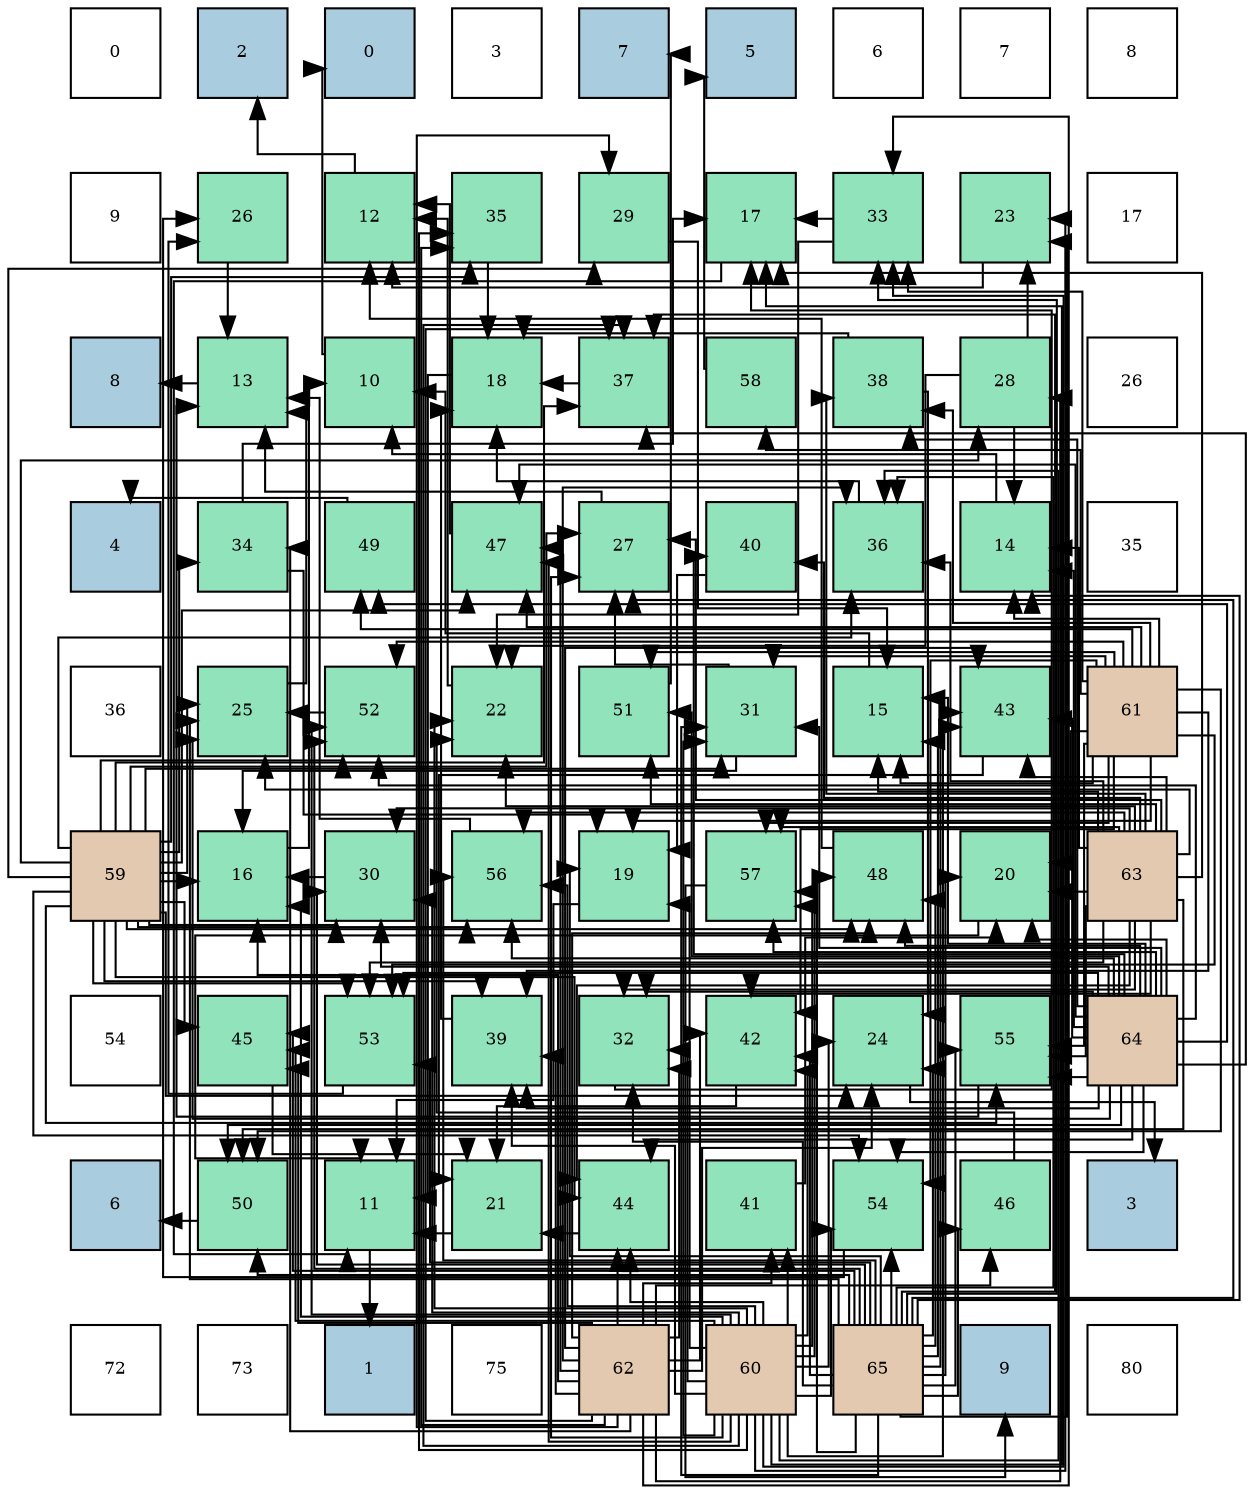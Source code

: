 digraph layout{
 rankdir=TB;
 splines=ortho;
 node [style=filled shape=square fixedsize=true width=0.6];
0[label="0", fontsize=8, fillcolor="#ffffff"];
1[label="2", fontsize=8, fillcolor="#a9ccde"];
2[label="0", fontsize=8, fillcolor="#a9ccde"];
3[label="3", fontsize=8, fillcolor="#ffffff"];
4[label="7", fontsize=8, fillcolor="#a9ccde"];
5[label="5", fontsize=8, fillcolor="#a9ccde"];
6[label="6", fontsize=8, fillcolor="#ffffff"];
7[label="7", fontsize=8, fillcolor="#ffffff"];
8[label="8", fontsize=8, fillcolor="#ffffff"];
9[label="9", fontsize=8, fillcolor="#ffffff"];
10[label="26", fontsize=8, fillcolor="#91e3bb"];
11[label="12", fontsize=8, fillcolor="#91e3bb"];
12[label="35", fontsize=8, fillcolor="#91e3bb"];
13[label="29", fontsize=8, fillcolor="#91e3bb"];
14[label="17", fontsize=8, fillcolor="#91e3bb"];
15[label="33", fontsize=8, fillcolor="#91e3bb"];
16[label="23", fontsize=8, fillcolor="#91e3bb"];
17[label="17", fontsize=8, fillcolor="#ffffff"];
18[label="8", fontsize=8, fillcolor="#a9ccde"];
19[label="13", fontsize=8, fillcolor="#91e3bb"];
20[label="10", fontsize=8, fillcolor="#91e3bb"];
21[label="18", fontsize=8, fillcolor="#91e3bb"];
22[label="37", fontsize=8, fillcolor="#91e3bb"];
23[label="58", fontsize=8, fillcolor="#91e3bb"];
24[label="38", fontsize=8, fillcolor="#91e3bb"];
25[label="28", fontsize=8, fillcolor="#91e3bb"];
26[label="26", fontsize=8, fillcolor="#ffffff"];
27[label="4", fontsize=8, fillcolor="#a9ccde"];
28[label="34", fontsize=8, fillcolor="#91e3bb"];
29[label="49", fontsize=8, fillcolor="#91e3bb"];
30[label="47", fontsize=8, fillcolor="#91e3bb"];
31[label="27", fontsize=8, fillcolor="#91e3bb"];
32[label="40", fontsize=8, fillcolor="#91e3bb"];
33[label="36", fontsize=8, fillcolor="#91e3bb"];
34[label="14", fontsize=8, fillcolor="#91e3bb"];
35[label="35", fontsize=8, fillcolor="#ffffff"];
36[label="36", fontsize=8, fillcolor="#ffffff"];
37[label="25", fontsize=8, fillcolor="#91e3bb"];
38[label="52", fontsize=8, fillcolor="#91e3bb"];
39[label="22", fontsize=8, fillcolor="#91e3bb"];
40[label="51", fontsize=8, fillcolor="#91e3bb"];
41[label="31", fontsize=8, fillcolor="#91e3bb"];
42[label="15", fontsize=8, fillcolor="#91e3bb"];
43[label="43", fontsize=8, fillcolor="#91e3bb"];
44[label="61", fontsize=8, fillcolor="#e3c9af"];
45[label="59", fontsize=8, fillcolor="#e3c9af"];
46[label="16", fontsize=8, fillcolor="#91e3bb"];
47[label="30", fontsize=8, fillcolor="#91e3bb"];
48[label="56", fontsize=8, fillcolor="#91e3bb"];
49[label="19", fontsize=8, fillcolor="#91e3bb"];
50[label="57", fontsize=8, fillcolor="#91e3bb"];
51[label="48", fontsize=8, fillcolor="#91e3bb"];
52[label="20", fontsize=8, fillcolor="#91e3bb"];
53[label="63", fontsize=8, fillcolor="#e3c9af"];
54[label="54", fontsize=8, fillcolor="#ffffff"];
55[label="45", fontsize=8, fillcolor="#91e3bb"];
56[label="53", fontsize=8, fillcolor="#91e3bb"];
57[label="39", fontsize=8, fillcolor="#91e3bb"];
58[label="32", fontsize=8, fillcolor="#91e3bb"];
59[label="42", fontsize=8, fillcolor="#91e3bb"];
60[label="24", fontsize=8, fillcolor="#91e3bb"];
61[label="55", fontsize=8, fillcolor="#91e3bb"];
62[label="64", fontsize=8, fillcolor="#e3c9af"];
63[label="6", fontsize=8, fillcolor="#a9ccde"];
64[label="50", fontsize=8, fillcolor="#91e3bb"];
65[label="11", fontsize=8, fillcolor="#91e3bb"];
66[label="21", fontsize=8, fillcolor="#91e3bb"];
67[label="44", fontsize=8, fillcolor="#91e3bb"];
68[label="41", fontsize=8, fillcolor="#91e3bb"];
69[label="54", fontsize=8, fillcolor="#91e3bb"];
70[label="46", fontsize=8, fillcolor="#91e3bb"];
71[label="3", fontsize=8, fillcolor="#a9ccde"];
72[label="72", fontsize=8, fillcolor="#ffffff"];
73[label="73", fontsize=8, fillcolor="#ffffff"];
74[label="1", fontsize=8, fillcolor="#a9ccde"];
75[label="75", fontsize=8, fillcolor="#ffffff"];
76[label="62", fontsize=8, fillcolor="#e3c9af"];
77[label="60", fontsize=8, fillcolor="#e3c9af"];
78[label="65", fontsize=8, fillcolor="#e3c9af"];
79[label="9", fontsize=8, fillcolor="#a9ccde"];
80[label="80", fontsize=8, fillcolor="#ffffff"];
edge [constraint=false, style=vis];20 -> 2;
65 -> 74;
11 -> 1;
19 -> 18;
34 -> 20;
42 -> 20;
46 -> 20;
14 -> 65;
21 -> 65;
49 -> 65;
52 -> 65;
66 -> 65;
39 -> 11;
16 -> 11;
60 -> 71;
37 -> 19;
10 -> 19;
31 -> 19;
25 -> 34;
25 -> 39;
25 -> 16;
13 -> 42;
47 -> 46;
41 -> 46;
41 -> 31;
58 -> 14;
15 -> 14;
15 -> 39;
28 -> 14;
28 -> 49;
12 -> 21;
33 -> 21;
22 -> 21;
24 -> 21;
24 -> 60;
57 -> 21;
32 -> 49;
68 -> 52;
59 -> 66;
43 -> 66;
67 -> 66;
55 -> 66;
70 -> 39;
30 -> 11;
51 -> 11;
29 -> 27;
64 -> 63;
40 -> 4;
38 -> 37;
56 -> 10;
69 -> 10;
61 -> 19;
48 -> 19;
50 -> 79;
23 -> 5;
45 -> 46;
45 -> 60;
45 -> 37;
45 -> 31;
45 -> 25;
45 -> 13;
45 -> 47;
45 -> 41;
45 -> 28;
45 -> 12;
45 -> 33;
45 -> 22;
45 -> 57;
45 -> 67;
45 -> 55;
45 -> 30;
45 -> 51;
45 -> 38;
45 -> 56;
45 -> 69;
45 -> 61;
45 -> 48;
77 -> 46;
77 -> 14;
77 -> 49;
77 -> 39;
77 -> 16;
77 -> 60;
77 -> 31;
77 -> 47;
77 -> 41;
77 -> 58;
77 -> 15;
77 -> 12;
77 -> 33;
77 -> 22;
77 -> 57;
77 -> 68;
77 -> 59;
77 -> 43;
77 -> 67;
77 -> 55;
77 -> 30;
77 -> 51;
77 -> 38;
77 -> 69;
77 -> 48;
77 -> 50;
44 -> 34;
44 -> 42;
44 -> 49;
44 -> 52;
44 -> 41;
44 -> 15;
44 -> 24;
44 -> 57;
44 -> 59;
44 -> 30;
44 -> 29;
44 -> 64;
44 -> 40;
44 -> 38;
44 -> 56;
44 -> 69;
44 -> 61;
44 -> 50;
44 -> 23;
76 -> 46;
76 -> 60;
76 -> 25;
76 -> 13;
76 -> 58;
76 -> 15;
76 -> 28;
76 -> 12;
76 -> 33;
76 -> 22;
76 -> 57;
76 -> 68;
76 -> 59;
76 -> 43;
76 -> 67;
76 -> 55;
76 -> 70;
76 -> 30;
76 -> 51;
53 -> 34;
53 -> 42;
53 -> 14;
53 -> 52;
53 -> 39;
53 -> 37;
53 -> 31;
53 -> 47;
53 -> 58;
53 -> 33;
53 -> 24;
53 -> 32;
53 -> 59;
53 -> 43;
53 -> 67;
53 -> 64;
53 -> 40;
53 -> 56;
53 -> 61;
53 -> 48;
53 -> 50;
62 -> 34;
62 -> 42;
62 -> 52;
62 -> 37;
62 -> 47;
62 -> 41;
62 -> 58;
62 -> 22;
62 -> 24;
62 -> 57;
62 -> 32;
62 -> 43;
62 -> 67;
62 -> 30;
62 -> 51;
62 -> 29;
62 -> 64;
62 -> 40;
62 -> 38;
62 -> 56;
62 -> 69;
62 -> 61;
62 -> 48;
62 -> 50;
78 -> 34;
78 -> 42;
78 -> 49;
78 -> 52;
78 -> 16;
78 -> 60;
78 -> 37;
78 -> 31;
78 -> 47;
78 -> 41;
78 -> 58;
78 -> 15;
78 -> 33;
78 -> 22;
78 -> 59;
78 -> 43;
78 -> 55;
78 -> 70;
78 -> 51;
78 -> 64;
78 -> 38;
78 -> 56;
78 -> 69;
78 -> 61;
78 -> 48;
78 -> 50;
edge [constraint=true, style=invis];
0 -> 9 -> 18 -> 27 -> 36 -> 45 -> 54 -> 63 -> 72;
1 -> 10 -> 19 -> 28 -> 37 -> 46 -> 55 -> 64 -> 73;
2 -> 11 -> 20 -> 29 -> 38 -> 47 -> 56 -> 65 -> 74;
3 -> 12 -> 21 -> 30 -> 39 -> 48 -> 57 -> 66 -> 75;
4 -> 13 -> 22 -> 31 -> 40 -> 49 -> 58 -> 67 -> 76;
5 -> 14 -> 23 -> 32 -> 41 -> 50 -> 59 -> 68 -> 77;
6 -> 15 -> 24 -> 33 -> 42 -> 51 -> 60 -> 69 -> 78;
7 -> 16 -> 25 -> 34 -> 43 -> 52 -> 61 -> 70 -> 79;
8 -> 17 -> 26 -> 35 -> 44 -> 53 -> 62 -> 71 -> 80;
rank = same {0 -> 1 -> 2 -> 3 -> 4 -> 5 -> 6 -> 7 -> 8};
rank = same {9 -> 10 -> 11 -> 12 -> 13 -> 14 -> 15 -> 16 -> 17};
rank = same {18 -> 19 -> 20 -> 21 -> 22 -> 23 -> 24 -> 25 -> 26};
rank = same {27 -> 28 -> 29 -> 30 -> 31 -> 32 -> 33 -> 34 -> 35};
rank = same {36 -> 37 -> 38 -> 39 -> 40 -> 41 -> 42 -> 43 -> 44};
rank = same {45 -> 46 -> 47 -> 48 -> 49 -> 50 -> 51 -> 52 -> 53};
rank = same {54 -> 55 -> 56 -> 57 -> 58 -> 59 -> 60 -> 61 -> 62};
rank = same {63 -> 64 -> 65 -> 66 -> 67 -> 68 -> 69 -> 70 -> 71};
rank = same {72 -> 73 -> 74 -> 75 -> 76 -> 77 -> 78 -> 79 -> 80};
}